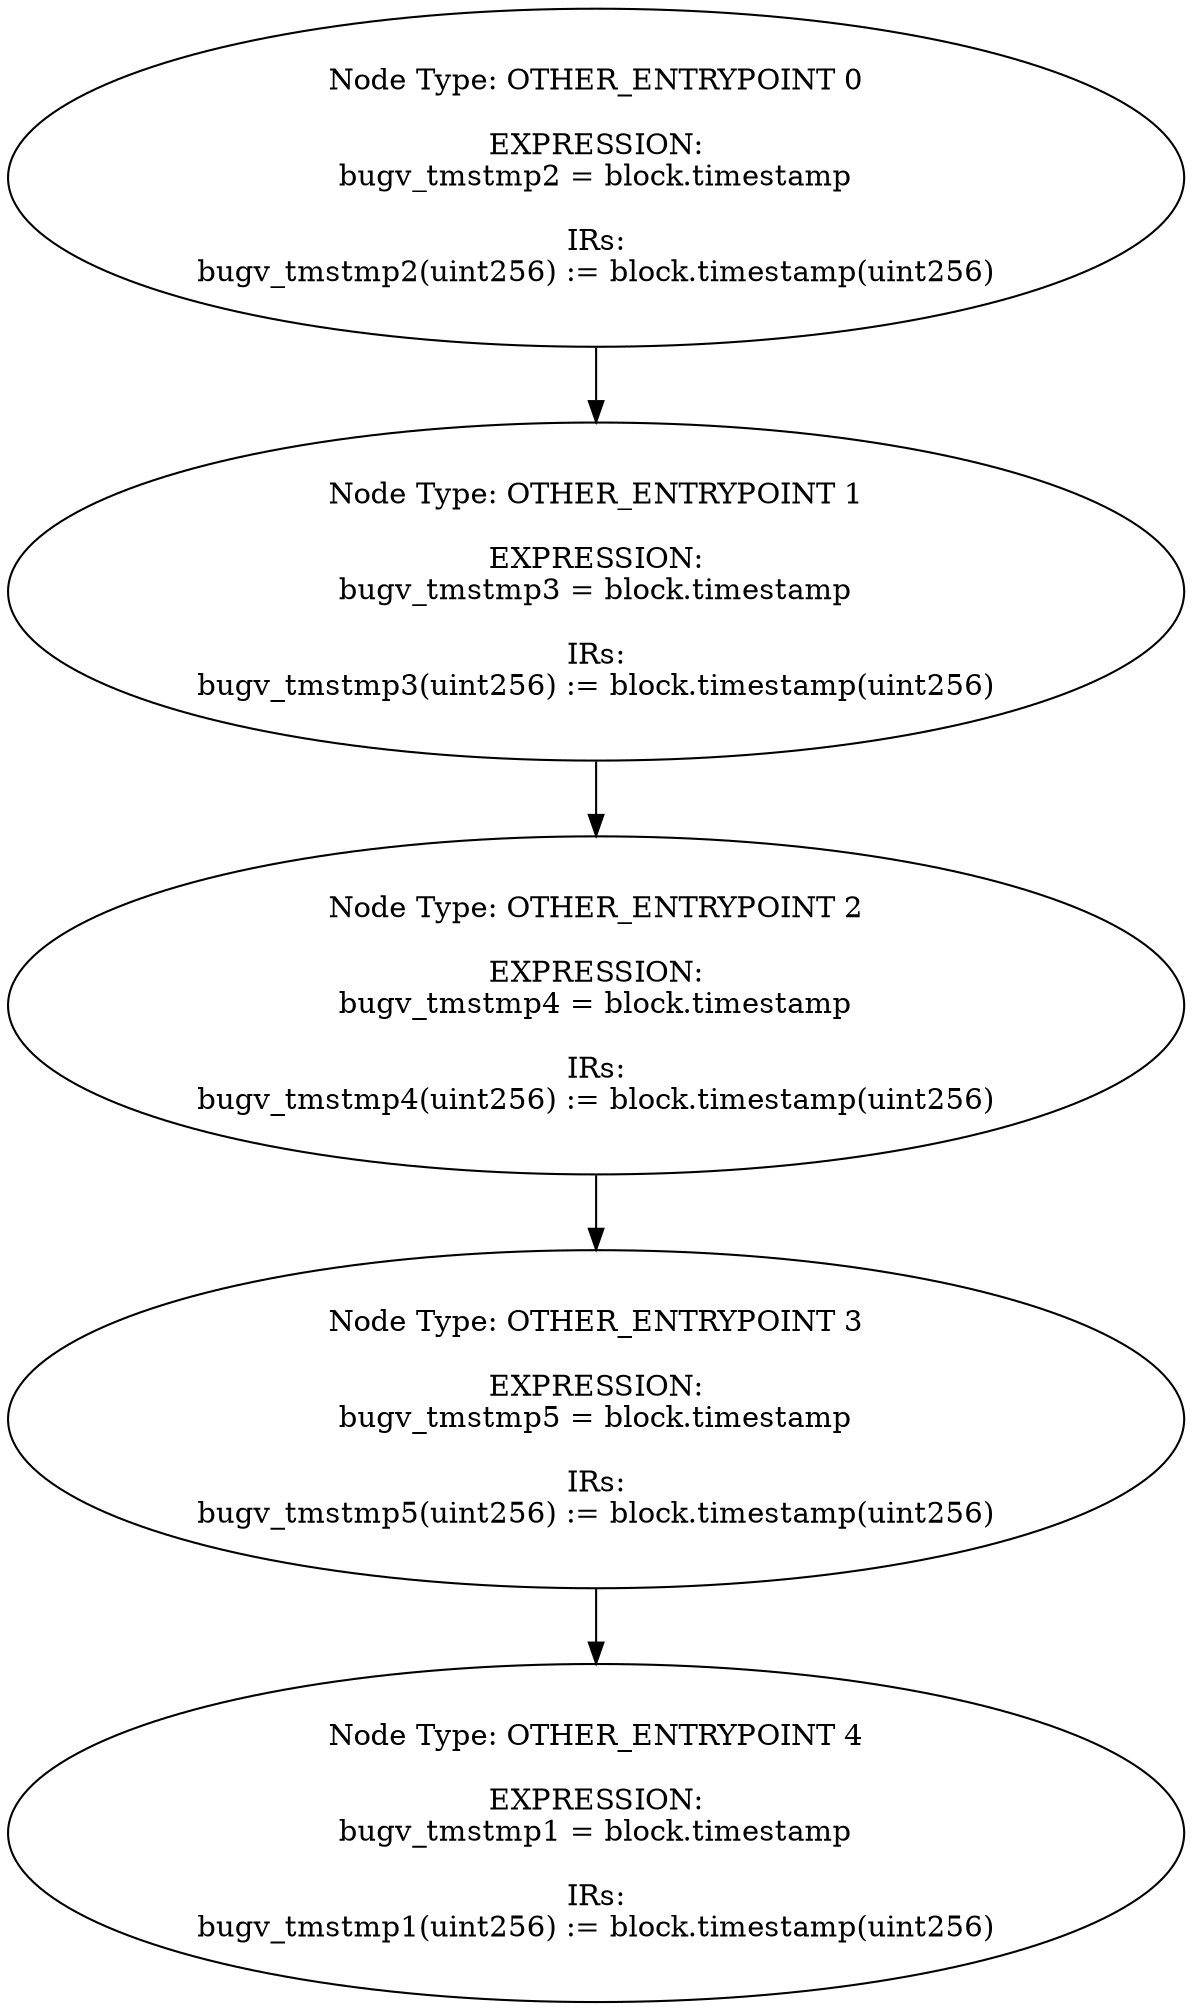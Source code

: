 digraph{
0[label="Node Type: OTHER_ENTRYPOINT 0

EXPRESSION:
bugv_tmstmp2 = block.timestamp

IRs:
bugv_tmstmp2(uint256) := block.timestamp(uint256)"];
0->1;
1[label="Node Type: OTHER_ENTRYPOINT 1

EXPRESSION:
bugv_tmstmp3 = block.timestamp

IRs:
bugv_tmstmp3(uint256) := block.timestamp(uint256)"];
1->2;
2[label="Node Type: OTHER_ENTRYPOINT 2

EXPRESSION:
bugv_tmstmp4 = block.timestamp

IRs:
bugv_tmstmp4(uint256) := block.timestamp(uint256)"];
2->3;
3[label="Node Type: OTHER_ENTRYPOINT 3

EXPRESSION:
bugv_tmstmp5 = block.timestamp

IRs:
bugv_tmstmp5(uint256) := block.timestamp(uint256)"];
3->4;
4[label="Node Type: OTHER_ENTRYPOINT 4

EXPRESSION:
bugv_tmstmp1 = block.timestamp

IRs:
bugv_tmstmp1(uint256) := block.timestamp(uint256)"];
}
